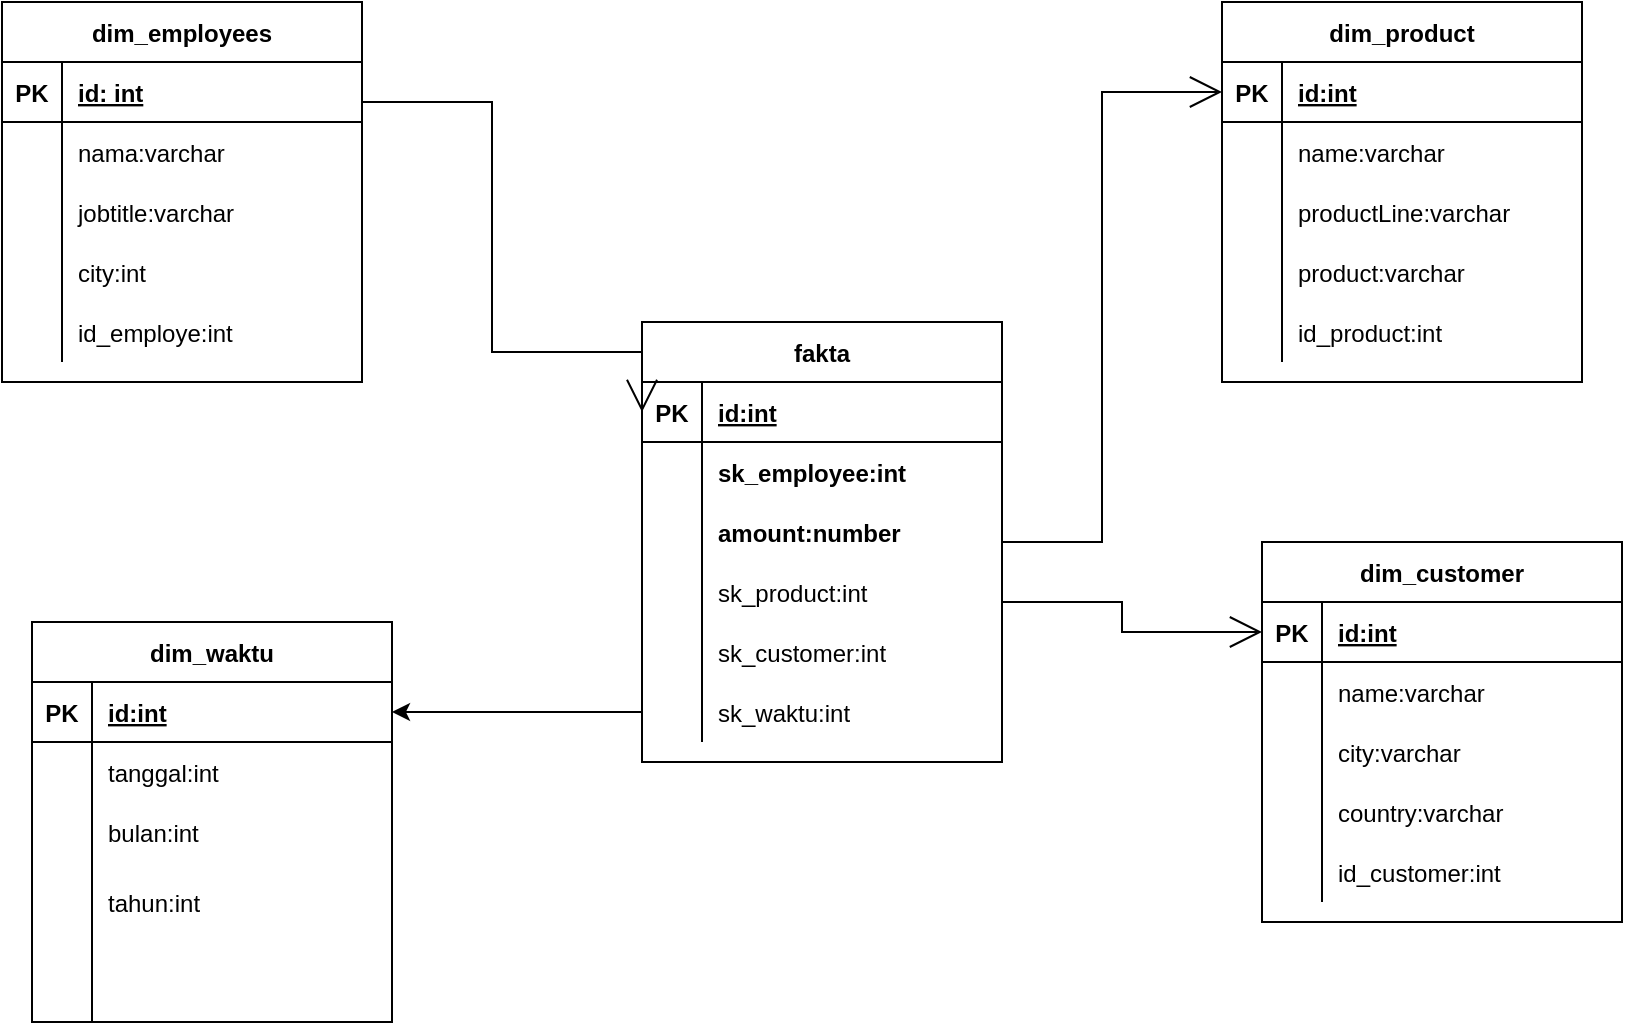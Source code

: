 <mxfile version="15.7.0" type="device"><diagram id="8LS9OObmvB8A-2eDhsFx" name="Page-1"><mxGraphModel dx="185" dy="481" grid="1" gridSize="10" guides="1" tooltips="1" connect="1" arrows="1" fold="1" page="1" pageScale="1" pageWidth="850" pageHeight="1100" math="0" shadow="0"><root><mxCell id="0"/><mxCell id="1" parent="0"/><mxCell id="3e2nkHrKkYXsLZghAW9K-3" value="fakta" style="shape=table;startSize=30;container=1;collapsible=1;childLayout=tableLayout;fixedRows=1;rowLines=0;fontStyle=1;align=center;resizeLast=1;hachureGap=4;pointerEvents=0;" parent="1" vertex="1"><mxGeometry x="330" y="170" width="180" height="220" as="geometry"/></mxCell><mxCell id="3e2nkHrKkYXsLZghAW9K-4" value="" style="shape=partialRectangle;collapsible=0;dropTarget=0;pointerEvents=0;fillColor=none;top=0;left=0;bottom=1;right=0;points=[[0,0.5],[1,0.5]];portConstraint=eastwest;" parent="3e2nkHrKkYXsLZghAW9K-3" vertex="1"><mxGeometry y="30" width="180" height="30" as="geometry"/></mxCell><mxCell id="3e2nkHrKkYXsLZghAW9K-5" value="PK" style="shape=partialRectangle;connectable=0;fillColor=none;top=0;left=0;bottom=0;right=0;fontStyle=1;overflow=hidden;" parent="3e2nkHrKkYXsLZghAW9K-4" vertex="1"><mxGeometry width="30" height="30" as="geometry"><mxRectangle width="30" height="30" as="alternateBounds"/></mxGeometry></mxCell><mxCell id="3e2nkHrKkYXsLZghAW9K-6" value="id:int" style="shape=partialRectangle;connectable=0;fillColor=none;top=0;left=0;bottom=0;right=0;align=left;spacingLeft=6;fontStyle=5;overflow=hidden;" parent="3e2nkHrKkYXsLZghAW9K-4" vertex="1"><mxGeometry x="30" width="150" height="30" as="geometry"><mxRectangle width="150" height="30" as="alternateBounds"/></mxGeometry></mxCell><mxCell id="3e2nkHrKkYXsLZghAW9K-7" value="" style="shape=partialRectangle;collapsible=0;dropTarget=0;pointerEvents=0;fillColor=none;top=0;left=0;bottom=0;right=0;points=[[0,0.5],[1,0.5]];portConstraint=eastwest;" parent="3e2nkHrKkYXsLZghAW9K-3" vertex="1"><mxGeometry y="60" width="180" height="30" as="geometry"/></mxCell><mxCell id="3e2nkHrKkYXsLZghAW9K-8" value="" style="shape=partialRectangle;connectable=0;fillColor=none;top=0;left=0;bottom=0;right=0;editable=1;overflow=hidden;" parent="3e2nkHrKkYXsLZghAW9K-7" vertex="1"><mxGeometry width="30" height="30" as="geometry"><mxRectangle width="30" height="30" as="alternateBounds"/></mxGeometry></mxCell><mxCell id="3e2nkHrKkYXsLZghAW9K-9" value="sk_employee:int" style="shape=partialRectangle;connectable=0;fillColor=none;top=0;left=0;bottom=0;right=0;align=left;spacingLeft=6;overflow=hidden;fontStyle=1" parent="3e2nkHrKkYXsLZghAW9K-7" vertex="1"><mxGeometry x="30" width="150" height="30" as="geometry"><mxRectangle width="150" height="30" as="alternateBounds"/></mxGeometry></mxCell><mxCell id="3e2nkHrKkYXsLZghAW9K-10" value="" style="shape=partialRectangle;collapsible=0;dropTarget=0;pointerEvents=0;fillColor=none;top=0;left=0;bottom=0;right=0;points=[[0,0.5],[1,0.5]];portConstraint=eastwest;" parent="3e2nkHrKkYXsLZghAW9K-3" vertex="1"><mxGeometry y="90" width="180" height="30" as="geometry"/></mxCell><mxCell id="3e2nkHrKkYXsLZghAW9K-11" value="" style="shape=partialRectangle;connectable=0;fillColor=none;top=0;left=0;bottom=0;right=0;editable=1;overflow=hidden;" parent="3e2nkHrKkYXsLZghAW9K-10" vertex="1"><mxGeometry width="30" height="30" as="geometry"><mxRectangle width="30" height="30" as="alternateBounds"/></mxGeometry></mxCell><mxCell id="3e2nkHrKkYXsLZghAW9K-12" value="amount:number" style="shape=partialRectangle;connectable=0;fillColor=none;top=0;left=0;bottom=0;right=0;align=left;spacingLeft=6;overflow=hidden;fontStyle=1" parent="3e2nkHrKkYXsLZghAW9K-10" vertex="1"><mxGeometry x="30" width="150" height="30" as="geometry"><mxRectangle width="150" height="30" as="alternateBounds"/></mxGeometry></mxCell><mxCell id="3e2nkHrKkYXsLZghAW9K-13" value="" style="shape=partialRectangle;collapsible=0;dropTarget=0;pointerEvents=0;fillColor=none;top=0;left=0;bottom=0;right=0;points=[[0,0.5],[1,0.5]];portConstraint=eastwest;" parent="3e2nkHrKkYXsLZghAW9K-3" vertex="1"><mxGeometry y="120" width="180" height="30" as="geometry"/></mxCell><mxCell id="3e2nkHrKkYXsLZghAW9K-14" value="" style="shape=partialRectangle;connectable=0;fillColor=none;top=0;left=0;bottom=0;right=0;editable=1;overflow=hidden;" parent="3e2nkHrKkYXsLZghAW9K-13" vertex="1"><mxGeometry width="30" height="30" as="geometry"><mxRectangle width="30" height="30" as="alternateBounds"/></mxGeometry></mxCell><mxCell id="3e2nkHrKkYXsLZghAW9K-15" value="sk_product:int" style="shape=partialRectangle;connectable=0;fillColor=none;top=0;left=0;bottom=0;right=0;align=left;spacingLeft=6;overflow=hidden;" parent="3e2nkHrKkYXsLZghAW9K-13" vertex="1"><mxGeometry x="30" width="150" height="30" as="geometry"><mxRectangle width="150" height="30" as="alternateBounds"/></mxGeometry></mxCell><mxCell id="3e2nkHrKkYXsLZghAW9K-69" value="" style="shape=partialRectangle;collapsible=0;dropTarget=0;pointerEvents=0;fillColor=none;top=0;left=0;bottom=0;right=0;points=[[0,0.5],[1,0.5]];portConstraint=eastwest;" parent="3e2nkHrKkYXsLZghAW9K-3" vertex="1"><mxGeometry y="150" width="180" height="30" as="geometry"/></mxCell><mxCell id="3e2nkHrKkYXsLZghAW9K-70" value="" style="shape=partialRectangle;connectable=0;fillColor=none;top=0;left=0;bottom=0;right=0;editable=1;overflow=hidden;" parent="3e2nkHrKkYXsLZghAW9K-69" vertex="1"><mxGeometry width="30" height="30" as="geometry"><mxRectangle width="30" height="30" as="alternateBounds"/></mxGeometry></mxCell><mxCell id="3e2nkHrKkYXsLZghAW9K-71" value="sk_customer:int" style="shape=partialRectangle;connectable=0;fillColor=none;top=0;left=0;bottom=0;right=0;align=left;spacingLeft=6;overflow=hidden;" parent="3e2nkHrKkYXsLZghAW9K-69" vertex="1"><mxGeometry x="30" width="150" height="30" as="geometry"><mxRectangle width="150" height="30" as="alternateBounds"/></mxGeometry></mxCell><mxCell id="3hHuyAdhExZBUuytjMP1-20" value="" style="shape=partialRectangle;collapsible=0;dropTarget=0;pointerEvents=0;fillColor=none;top=0;left=0;bottom=0;right=0;points=[[0,0.5],[1,0.5]];portConstraint=eastwest;" parent="3e2nkHrKkYXsLZghAW9K-3" vertex="1"><mxGeometry y="180" width="180" height="30" as="geometry"/></mxCell><mxCell id="3hHuyAdhExZBUuytjMP1-21" value="" style="shape=partialRectangle;connectable=0;fillColor=none;top=0;left=0;bottom=0;right=0;editable=1;overflow=hidden;" parent="3hHuyAdhExZBUuytjMP1-20" vertex="1"><mxGeometry width="30" height="30" as="geometry"><mxRectangle width="30" height="30" as="alternateBounds"/></mxGeometry></mxCell><mxCell id="3hHuyAdhExZBUuytjMP1-22" value="sk_waktu:int" style="shape=partialRectangle;connectable=0;fillColor=none;top=0;left=0;bottom=0;right=0;align=left;spacingLeft=6;overflow=hidden;" parent="3hHuyAdhExZBUuytjMP1-20" vertex="1"><mxGeometry x="30" width="150" height="30" as="geometry"><mxRectangle width="150" height="30" as="alternateBounds"/></mxGeometry></mxCell><mxCell id="3e2nkHrKkYXsLZghAW9K-29" value="dim_employees" style="shape=table;startSize=30;container=1;collapsible=1;childLayout=tableLayout;fixedRows=1;rowLines=0;fontStyle=1;align=center;resizeLast=1;hachureGap=4;pointerEvents=0;" parent="1" vertex="1"><mxGeometry x="10" y="10" width="180" height="190" as="geometry"/></mxCell><mxCell id="3e2nkHrKkYXsLZghAW9K-30" value="" style="shape=partialRectangle;collapsible=0;dropTarget=0;pointerEvents=0;fillColor=none;top=0;left=0;bottom=1;right=0;points=[[0,0.5],[1,0.5]];portConstraint=eastwest;" parent="3e2nkHrKkYXsLZghAW9K-29" vertex="1"><mxGeometry y="30" width="180" height="30" as="geometry"/></mxCell><mxCell id="3e2nkHrKkYXsLZghAW9K-31" value="PK" style="shape=partialRectangle;connectable=0;fillColor=none;top=0;left=0;bottom=0;right=0;fontStyle=1;overflow=hidden;" parent="3e2nkHrKkYXsLZghAW9K-30" vertex="1"><mxGeometry width="30" height="30" as="geometry"><mxRectangle width="30" height="30" as="alternateBounds"/></mxGeometry></mxCell><mxCell id="3e2nkHrKkYXsLZghAW9K-32" value="id: int" style="shape=partialRectangle;connectable=0;fillColor=none;top=0;left=0;bottom=0;right=0;align=left;spacingLeft=6;fontStyle=5;overflow=hidden;" parent="3e2nkHrKkYXsLZghAW9K-30" vertex="1"><mxGeometry x="30" width="150" height="30" as="geometry"><mxRectangle width="150" height="30" as="alternateBounds"/></mxGeometry></mxCell><mxCell id="3e2nkHrKkYXsLZghAW9K-33" value="" style="shape=partialRectangle;collapsible=0;dropTarget=0;pointerEvents=0;fillColor=none;top=0;left=0;bottom=0;right=0;points=[[0,0.5],[1,0.5]];portConstraint=eastwest;" parent="3e2nkHrKkYXsLZghAW9K-29" vertex="1"><mxGeometry y="60" width="180" height="30" as="geometry"/></mxCell><mxCell id="3e2nkHrKkYXsLZghAW9K-34" value="" style="shape=partialRectangle;connectable=0;fillColor=none;top=0;left=0;bottom=0;right=0;editable=1;overflow=hidden;" parent="3e2nkHrKkYXsLZghAW9K-33" vertex="1"><mxGeometry width="30" height="30" as="geometry"><mxRectangle width="30" height="30" as="alternateBounds"/></mxGeometry></mxCell><mxCell id="3e2nkHrKkYXsLZghAW9K-35" value="nama:varchar" style="shape=partialRectangle;connectable=0;fillColor=none;top=0;left=0;bottom=0;right=0;align=left;spacingLeft=6;overflow=hidden;" parent="3e2nkHrKkYXsLZghAW9K-33" vertex="1"><mxGeometry x="30" width="150" height="30" as="geometry"><mxRectangle width="150" height="30" as="alternateBounds"/></mxGeometry></mxCell><mxCell id="3e2nkHrKkYXsLZghAW9K-36" value="" style="shape=partialRectangle;collapsible=0;dropTarget=0;pointerEvents=0;fillColor=none;top=0;left=0;bottom=0;right=0;points=[[0,0.5],[1,0.5]];portConstraint=eastwest;" parent="3e2nkHrKkYXsLZghAW9K-29" vertex="1"><mxGeometry y="90" width="180" height="30" as="geometry"/></mxCell><mxCell id="3e2nkHrKkYXsLZghAW9K-37" value="" style="shape=partialRectangle;connectable=0;fillColor=none;top=0;left=0;bottom=0;right=0;editable=1;overflow=hidden;" parent="3e2nkHrKkYXsLZghAW9K-36" vertex="1"><mxGeometry width="30" height="30" as="geometry"><mxRectangle width="30" height="30" as="alternateBounds"/></mxGeometry></mxCell><mxCell id="3e2nkHrKkYXsLZghAW9K-38" value="jobtitle:varchar" style="shape=partialRectangle;connectable=0;fillColor=none;top=0;left=0;bottom=0;right=0;align=left;spacingLeft=6;overflow=hidden;" parent="3e2nkHrKkYXsLZghAW9K-36" vertex="1"><mxGeometry x="30" width="150" height="30" as="geometry"><mxRectangle width="150" height="30" as="alternateBounds"/></mxGeometry></mxCell><mxCell id="3e2nkHrKkYXsLZghAW9K-39" value="" style="shape=partialRectangle;collapsible=0;dropTarget=0;pointerEvents=0;fillColor=none;top=0;left=0;bottom=0;right=0;points=[[0,0.5],[1,0.5]];portConstraint=eastwest;" parent="3e2nkHrKkYXsLZghAW9K-29" vertex="1"><mxGeometry y="120" width="180" height="30" as="geometry"/></mxCell><mxCell id="3e2nkHrKkYXsLZghAW9K-40" value="" style="shape=partialRectangle;connectable=0;fillColor=none;top=0;left=0;bottom=0;right=0;editable=1;overflow=hidden;" parent="3e2nkHrKkYXsLZghAW9K-39" vertex="1"><mxGeometry width="30" height="30" as="geometry"><mxRectangle width="30" height="30" as="alternateBounds"/></mxGeometry></mxCell><mxCell id="3e2nkHrKkYXsLZghAW9K-41" value="city:int" style="shape=partialRectangle;connectable=0;fillColor=none;top=0;left=0;bottom=0;right=0;align=left;spacingLeft=6;overflow=hidden;" parent="3e2nkHrKkYXsLZghAW9K-39" vertex="1"><mxGeometry x="30" width="150" height="30" as="geometry"><mxRectangle width="150" height="30" as="alternateBounds"/></mxGeometry></mxCell><mxCell id="sTMnGhl-WW1-8OoTTXA7-1" value="" style="shape=partialRectangle;collapsible=0;dropTarget=0;pointerEvents=0;fillColor=none;top=0;left=0;bottom=0;right=0;points=[[0,0.5],[1,0.5]];portConstraint=eastwest;" vertex="1" parent="3e2nkHrKkYXsLZghAW9K-29"><mxGeometry y="150" width="180" height="30" as="geometry"/></mxCell><mxCell id="sTMnGhl-WW1-8OoTTXA7-2" value="" style="shape=partialRectangle;connectable=0;fillColor=none;top=0;left=0;bottom=0;right=0;editable=1;overflow=hidden;" vertex="1" parent="sTMnGhl-WW1-8OoTTXA7-1"><mxGeometry width="30" height="30" as="geometry"><mxRectangle width="30" height="30" as="alternateBounds"/></mxGeometry></mxCell><mxCell id="sTMnGhl-WW1-8OoTTXA7-3" value="id_employe:int" style="shape=partialRectangle;connectable=0;fillColor=none;top=0;left=0;bottom=0;right=0;align=left;spacingLeft=6;overflow=hidden;" vertex="1" parent="sTMnGhl-WW1-8OoTTXA7-1"><mxGeometry x="30" width="150" height="30" as="geometry"><mxRectangle width="150" height="30" as="alternateBounds"/></mxGeometry></mxCell><mxCell id="3e2nkHrKkYXsLZghAW9K-42" style="edgeStyle=orthogonalEdgeStyle;rounded=0;orthogonalLoop=1;jettySize=auto;html=1;exitX=1;exitY=0.5;exitDx=0;exitDy=0;entryX=0;entryY=0.5;entryDx=0;entryDy=0;endArrow=open;startSize=14;endSize=14;sourcePerimeterSpacing=8;targetPerimeterSpacing=8;" parent="1" source="3e2nkHrKkYXsLZghAW9K-33" target="3e2nkHrKkYXsLZghAW9K-4" edge="1"><mxGeometry relative="1" as="geometry"><Array as="points"><mxPoint x="190" y="60"/><mxPoint x="255" y="60"/><mxPoint x="255" y="185"/></Array></mxGeometry></mxCell><mxCell id="3e2nkHrKkYXsLZghAW9K-43" value="dim_product" style="shape=table;startSize=30;container=1;collapsible=1;childLayout=tableLayout;fixedRows=1;rowLines=0;fontStyle=1;align=center;resizeLast=1;hachureGap=4;pointerEvents=0;" parent="1" vertex="1"><mxGeometry x="620" y="10" width="180" height="190" as="geometry"/></mxCell><mxCell id="3e2nkHrKkYXsLZghAW9K-44" value="" style="shape=partialRectangle;collapsible=0;dropTarget=0;pointerEvents=0;fillColor=none;top=0;left=0;bottom=1;right=0;points=[[0,0.5],[1,0.5]];portConstraint=eastwest;" parent="3e2nkHrKkYXsLZghAW9K-43" vertex="1"><mxGeometry y="30" width="180" height="30" as="geometry"/></mxCell><mxCell id="3e2nkHrKkYXsLZghAW9K-45" value="PK" style="shape=partialRectangle;connectable=0;fillColor=none;top=0;left=0;bottom=0;right=0;fontStyle=1;overflow=hidden;" parent="3e2nkHrKkYXsLZghAW9K-44" vertex="1"><mxGeometry width="30" height="30" as="geometry"><mxRectangle width="30" height="30" as="alternateBounds"/></mxGeometry></mxCell><mxCell id="3e2nkHrKkYXsLZghAW9K-46" value="id:int" style="shape=partialRectangle;connectable=0;fillColor=none;top=0;left=0;bottom=0;right=0;align=left;spacingLeft=6;fontStyle=5;overflow=hidden;" parent="3e2nkHrKkYXsLZghAW9K-44" vertex="1"><mxGeometry x="30" width="150" height="30" as="geometry"><mxRectangle width="150" height="30" as="alternateBounds"/></mxGeometry></mxCell><mxCell id="3e2nkHrKkYXsLZghAW9K-47" value="" style="shape=partialRectangle;collapsible=0;dropTarget=0;pointerEvents=0;fillColor=none;top=0;left=0;bottom=0;right=0;points=[[0,0.5],[1,0.5]];portConstraint=eastwest;" parent="3e2nkHrKkYXsLZghAW9K-43" vertex="1"><mxGeometry y="60" width="180" height="30" as="geometry"/></mxCell><mxCell id="3e2nkHrKkYXsLZghAW9K-48" value="" style="shape=partialRectangle;connectable=0;fillColor=none;top=0;left=0;bottom=0;right=0;editable=1;overflow=hidden;" parent="3e2nkHrKkYXsLZghAW9K-47" vertex="1"><mxGeometry width="30" height="30" as="geometry"><mxRectangle width="30" height="30" as="alternateBounds"/></mxGeometry></mxCell><mxCell id="3e2nkHrKkYXsLZghAW9K-49" value="name:varchar" style="shape=partialRectangle;connectable=0;fillColor=none;top=0;left=0;bottom=0;right=0;align=left;spacingLeft=6;overflow=hidden;" parent="3e2nkHrKkYXsLZghAW9K-47" vertex="1"><mxGeometry x="30" width="150" height="30" as="geometry"><mxRectangle width="150" height="30" as="alternateBounds"/></mxGeometry></mxCell><mxCell id="3e2nkHrKkYXsLZghAW9K-50" value="" style="shape=partialRectangle;collapsible=0;dropTarget=0;pointerEvents=0;fillColor=none;top=0;left=0;bottom=0;right=0;points=[[0,0.5],[1,0.5]];portConstraint=eastwest;" parent="3e2nkHrKkYXsLZghAW9K-43" vertex="1"><mxGeometry y="90" width="180" height="30" as="geometry"/></mxCell><mxCell id="3e2nkHrKkYXsLZghAW9K-51" value="" style="shape=partialRectangle;connectable=0;fillColor=none;top=0;left=0;bottom=0;right=0;editable=1;overflow=hidden;" parent="3e2nkHrKkYXsLZghAW9K-50" vertex="1"><mxGeometry width="30" height="30" as="geometry"><mxRectangle width="30" height="30" as="alternateBounds"/></mxGeometry></mxCell><mxCell id="3e2nkHrKkYXsLZghAW9K-52" value="productLine:varchar" style="shape=partialRectangle;connectable=0;fillColor=none;top=0;left=0;bottom=0;right=0;align=left;spacingLeft=6;overflow=hidden;" parent="3e2nkHrKkYXsLZghAW9K-50" vertex="1"><mxGeometry x="30" width="150" height="30" as="geometry"><mxRectangle width="150" height="30" as="alternateBounds"/></mxGeometry></mxCell><mxCell id="3e2nkHrKkYXsLZghAW9K-53" value="" style="shape=partialRectangle;collapsible=0;dropTarget=0;pointerEvents=0;fillColor=none;top=0;left=0;bottom=0;right=0;points=[[0,0.5],[1,0.5]];portConstraint=eastwest;" parent="3e2nkHrKkYXsLZghAW9K-43" vertex="1"><mxGeometry y="120" width="180" height="30" as="geometry"/></mxCell><mxCell id="3e2nkHrKkYXsLZghAW9K-54" value="" style="shape=partialRectangle;connectable=0;fillColor=none;top=0;left=0;bottom=0;right=0;editable=1;overflow=hidden;" parent="3e2nkHrKkYXsLZghAW9K-53" vertex="1"><mxGeometry width="30" height="30" as="geometry"><mxRectangle width="30" height="30" as="alternateBounds"/></mxGeometry></mxCell><mxCell id="3e2nkHrKkYXsLZghAW9K-55" value="product:varchar" style="shape=partialRectangle;connectable=0;fillColor=none;top=0;left=0;bottom=0;right=0;align=left;spacingLeft=6;overflow=hidden;" parent="3e2nkHrKkYXsLZghAW9K-53" vertex="1"><mxGeometry x="30" width="150" height="30" as="geometry"><mxRectangle width="150" height="30" as="alternateBounds"/></mxGeometry></mxCell><mxCell id="3hHuyAdhExZBUuytjMP1-14" value="" style="shape=partialRectangle;collapsible=0;dropTarget=0;pointerEvents=0;fillColor=none;top=0;left=0;bottom=0;right=0;points=[[0,0.5],[1,0.5]];portConstraint=eastwest;" parent="3e2nkHrKkYXsLZghAW9K-43" vertex="1"><mxGeometry y="150" width="180" height="30" as="geometry"/></mxCell><mxCell id="3hHuyAdhExZBUuytjMP1-15" value="" style="shape=partialRectangle;connectable=0;fillColor=none;top=0;left=0;bottom=0;right=0;editable=1;overflow=hidden;" parent="3hHuyAdhExZBUuytjMP1-14" vertex="1"><mxGeometry width="30" height="30" as="geometry"><mxRectangle width="30" height="30" as="alternateBounds"/></mxGeometry></mxCell><mxCell id="3hHuyAdhExZBUuytjMP1-16" value="id_product:int" style="shape=partialRectangle;connectable=0;fillColor=none;top=0;left=0;bottom=0;right=0;align=left;spacingLeft=6;overflow=hidden;" parent="3hHuyAdhExZBUuytjMP1-14" vertex="1"><mxGeometry x="30" width="150" height="30" as="geometry"><mxRectangle width="150" height="30" as="alternateBounds"/></mxGeometry></mxCell><mxCell id="3e2nkHrKkYXsLZghAW9K-56" value="dim_customer" style="shape=table;startSize=30;container=1;collapsible=1;childLayout=tableLayout;fixedRows=1;rowLines=0;fontStyle=1;align=center;resizeLast=1;hachureGap=4;pointerEvents=0;" parent="1" vertex="1"><mxGeometry x="640" y="280" width="180" height="190" as="geometry"/></mxCell><mxCell id="3e2nkHrKkYXsLZghAW9K-57" value="" style="shape=partialRectangle;collapsible=0;dropTarget=0;pointerEvents=0;fillColor=none;top=0;left=0;bottom=1;right=0;points=[[0,0.5],[1,0.5]];portConstraint=eastwest;" parent="3e2nkHrKkYXsLZghAW9K-56" vertex="1"><mxGeometry y="30" width="180" height="30" as="geometry"/></mxCell><mxCell id="3e2nkHrKkYXsLZghAW9K-58" value="PK" style="shape=partialRectangle;connectable=0;fillColor=none;top=0;left=0;bottom=0;right=0;fontStyle=1;overflow=hidden;" parent="3e2nkHrKkYXsLZghAW9K-57" vertex="1"><mxGeometry width="30" height="30" as="geometry"><mxRectangle width="30" height="30" as="alternateBounds"/></mxGeometry></mxCell><mxCell id="3e2nkHrKkYXsLZghAW9K-59" value="id:int" style="shape=partialRectangle;connectable=0;fillColor=none;top=0;left=0;bottom=0;right=0;align=left;spacingLeft=6;fontStyle=5;overflow=hidden;" parent="3e2nkHrKkYXsLZghAW9K-57" vertex="1"><mxGeometry x="30" width="150" height="30" as="geometry"><mxRectangle width="150" height="30" as="alternateBounds"/></mxGeometry></mxCell><mxCell id="3e2nkHrKkYXsLZghAW9K-60" value="" style="shape=partialRectangle;collapsible=0;dropTarget=0;pointerEvents=0;fillColor=none;top=0;left=0;bottom=0;right=0;points=[[0,0.5],[1,0.5]];portConstraint=eastwest;" parent="3e2nkHrKkYXsLZghAW9K-56" vertex="1"><mxGeometry y="60" width="180" height="30" as="geometry"/></mxCell><mxCell id="3e2nkHrKkYXsLZghAW9K-61" value="" style="shape=partialRectangle;connectable=0;fillColor=none;top=0;left=0;bottom=0;right=0;editable=1;overflow=hidden;" parent="3e2nkHrKkYXsLZghAW9K-60" vertex="1"><mxGeometry width="30" height="30" as="geometry"><mxRectangle width="30" height="30" as="alternateBounds"/></mxGeometry></mxCell><mxCell id="3e2nkHrKkYXsLZghAW9K-62" value="name:varchar" style="shape=partialRectangle;connectable=0;fillColor=none;top=0;left=0;bottom=0;right=0;align=left;spacingLeft=6;overflow=hidden;" parent="3e2nkHrKkYXsLZghAW9K-60" vertex="1"><mxGeometry x="30" width="150" height="30" as="geometry"><mxRectangle width="150" height="30" as="alternateBounds"/></mxGeometry></mxCell><mxCell id="3e2nkHrKkYXsLZghAW9K-63" value="" style="shape=partialRectangle;collapsible=0;dropTarget=0;pointerEvents=0;fillColor=none;top=0;left=0;bottom=0;right=0;points=[[0,0.5],[1,0.5]];portConstraint=eastwest;" parent="3e2nkHrKkYXsLZghAW9K-56" vertex="1"><mxGeometry y="90" width="180" height="30" as="geometry"/></mxCell><mxCell id="3e2nkHrKkYXsLZghAW9K-64" value="" style="shape=partialRectangle;connectable=0;fillColor=none;top=0;left=0;bottom=0;right=0;editable=1;overflow=hidden;" parent="3e2nkHrKkYXsLZghAW9K-63" vertex="1"><mxGeometry width="30" height="30" as="geometry"><mxRectangle width="30" height="30" as="alternateBounds"/></mxGeometry></mxCell><mxCell id="3e2nkHrKkYXsLZghAW9K-65" value="city:varchar" style="shape=partialRectangle;connectable=0;fillColor=none;top=0;left=0;bottom=0;right=0;align=left;spacingLeft=6;overflow=hidden;" parent="3e2nkHrKkYXsLZghAW9K-63" vertex="1"><mxGeometry x="30" width="150" height="30" as="geometry"><mxRectangle width="150" height="30" as="alternateBounds"/></mxGeometry></mxCell><mxCell id="3e2nkHrKkYXsLZghAW9K-66" value="" style="shape=partialRectangle;collapsible=0;dropTarget=0;pointerEvents=0;fillColor=none;top=0;left=0;bottom=0;right=0;points=[[0,0.5],[1,0.5]];portConstraint=eastwest;" parent="3e2nkHrKkYXsLZghAW9K-56" vertex="1"><mxGeometry y="120" width="180" height="30" as="geometry"/></mxCell><mxCell id="3e2nkHrKkYXsLZghAW9K-67" value="" style="shape=partialRectangle;connectable=0;fillColor=none;top=0;left=0;bottom=0;right=0;editable=1;overflow=hidden;" parent="3e2nkHrKkYXsLZghAW9K-66" vertex="1"><mxGeometry width="30" height="30" as="geometry"><mxRectangle width="30" height="30" as="alternateBounds"/></mxGeometry></mxCell><mxCell id="3e2nkHrKkYXsLZghAW9K-68" value="country:varchar" style="shape=partialRectangle;connectable=0;fillColor=none;top=0;left=0;bottom=0;right=0;align=left;spacingLeft=6;overflow=hidden;" parent="3e2nkHrKkYXsLZghAW9K-66" vertex="1"><mxGeometry x="30" width="150" height="30" as="geometry"><mxRectangle width="150" height="30" as="alternateBounds"/></mxGeometry></mxCell><mxCell id="3hHuyAdhExZBUuytjMP1-17" value="" style="shape=partialRectangle;collapsible=0;dropTarget=0;pointerEvents=0;fillColor=none;top=0;left=0;bottom=0;right=0;points=[[0,0.5],[1,0.5]];portConstraint=eastwest;" parent="3e2nkHrKkYXsLZghAW9K-56" vertex="1"><mxGeometry y="150" width="180" height="30" as="geometry"/></mxCell><mxCell id="3hHuyAdhExZBUuytjMP1-18" value="" style="shape=partialRectangle;connectable=0;fillColor=none;top=0;left=0;bottom=0;right=0;editable=1;overflow=hidden;" parent="3hHuyAdhExZBUuytjMP1-17" vertex="1"><mxGeometry width="30" height="30" as="geometry"><mxRectangle width="30" height="30" as="alternateBounds"/></mxGeometry></mxCell><mxCell id="3hHuyAdhExZBUuytjMP1-19" value="id_customer:int" style="shape=partialRectangle;connectable=0;fillColor=none;top=0;left=0;bottom=0;right=0;align=left;spacingLeft=6;overflow=hidden;" parent="3hHuyAdhExZBUuytjMP1-17" vertex="1"><mxGeometry x="30" width="150" height="30" as="geometry"><mxRectangle width="150" height="30" as="alternateBounds"/></mxGeometry></mxCell><mxCell id="3e2nkHrKkYXsLZghAW9K-75" style="edgeStyle=orthogonalEdgeStyle;rounded=0;orthogonalLoop=1;jettySize=auto;html=1;exitX=1;exitY=0.5;exitDx=0;exitDy=0;entryX=0;entryY=0.5;entryDx=0;entryDy=0;endArrow=open;startSize=14;endSize=14;sourcePerimeterSpacing=8;targetPerimeterSpacing=8;" parent="1" source="3e2nkHrKkYXsLZghAW9K-10" target="3e2nkHrKkYXsLZghAW9K-44" edge="1"><mxGeometry relative="1" as="geometry"><Array as="points"><mxPoint x="510" y="280"/><mxPoint x="560" y="280"/><mxPoint x="560" y="55"/></Array></mxGeometry></mxCell><mxCell id="3e2nkHrKkYXsLZghAW9K-77" style="edgeStyle=orthogonalEdgeStyle;rounded=0;orthogonalLoop=1;jettySize=auto;html=1;exitX=1;exitY=0.5;exitDx=0;exitDy=0;entryX=0;entryY=0.5;entryDx=0;entryDy=0;endArrow=open;startSize=14;endSize=14;sourcePerimeterSpacing=8;targetPerimeterSpacing=8;" parent="1" source="3e2nkHrKkYXsLZghAW9K-13" target="3e2nkHrKkYXsLZghAW9K-57" edge="1"><mxGeometry relative="1" as="geometry"><Array as="points"><mxPoint x="510" y="310"/><mxPoint x="570" y="310"/><mxPoint x="570" y="325"/></Array></mxGeometry></mxCell><mxCell id="3e2nkHrKkYXsLZghAW9K-78" value="dim_waktu" style="shape=table;startSize=30;container=1;collapsible=1;childLayout=tableLayout;fixedRows=1;rowLines=0;fontStyle=1;align=center;resizeLast=1;hachureGap=4;pointerEvents=0;" parent="1" vertex="1"><mxGeometry x="25" y="320" width="180" height="200" as="geometry"/></mxCell><mxCell id="3e2nkHrKkYXsLZghAW9K-79" value="" style="shape=partialRectangle;collapsible=0;dropTarget=0;pointerEvents=0;fillColor=none;top=0;left=0;bottom=1;right=0;points=[[0,0.5],[1,0.5]];portConstraint=eastwest;" parent="3e2nkHrKkYXsLZghAW9K-78" vertex="1"><mxGeometry y="30" width="180" height="30" as="geometry"/></mxCell><mxCell id="3e2nkHrKkYXsLZghAW9K-80" value="PK" style="shape=partialRectangle;connectable=0;fillColor=none;top=0;left=0;bottom=0;right=0;fontStyle=1;overflow=hidden;" parent="3e2nkHrKkYXsLZghAW9K-79" vertex="1"><mxGeometry width="30" height="30" as="geometry"><mxRectangle width="30" height="30" as="alternateBounds"/></mxGeometry></mxCell><mxCell id="3e2nkHrKkYXsLZghAW9K-81" value="id:int" style="shape=partialRectangle;connectable=0;fillColor=none;top=0;left=0;bottom=0;right=0;align=left;spacingLeft=6;fontStyle=5;overflow=hidden;" parent="3e2nkHrKkYXsLZghAW9K-79" vertex="1"><mxGeometry x="30" width="150" height="30" as="geometry"><mxRectangle width="150" height="30" as="alternateBounds"/></mxGeometry></mxCell><mxCell id="3e2nkHrKkYXsLZghAW9K-82" value="" style="shape=partialRectangle;collapsible=0;dropTarget=0;pointerEvents=0;fillColor=none;top=0;left=0;bottom=0;right=0;points=[[0,0.5],[1,0.5]];portConstraint=eastwest;" parent="3e2nkHrKkYXsLZghAW9K-78" vertex="1"><mxGeometry y="60" width="180" height="30" as="geometry"/></mxCell><mxCell id="3e2nkHrKkYXsLZghAW9K-83" value="" style="shape=partialRectangle;connectable=0;fillColor=none;top=0;left=0;bottom=0;right=0;editable=1;overflow=hidden;" parent="3e2nkHrKkYXsLZghAW9K-82" vertex="1"><mxGeometry width="30" height="30" as="geometry"><mxRectangle width="30" height="30" as="alternateBounds"/></mxGeometry></mxCell><mxCell id="3e2nkHrKkYXsLZghAW9K-84" value="tanggal:int" style="shape=partialRectangle;connectable=0;fillColor=none;top=0;left=0;bottom=0;right=0;align=left;spacingLeft=6;overflow=hidden;" parent="3e2nkHrKkYXsLZghAW9K-82" vertex="1"><mxGeometry x="30" width="150" height="30" as="geometry"><mxRectangle width="150" height="30" as="alternateBounds"/></mxGeometry></mxCell><mxCell id="3e2nkHrKkYXsLZghAW9K-85" value="" style="shape=partialRectangle;collapsible=0;dropTarget=0;pointerEvents=0;fillColor=none;top=0;left=0;bottom=0;right=0;points=[[0,0.5],[1,0.5]];portConstraint=eastwest;" parent="3e2nkHrKkYXsLZghAW9K-78" vertex="1"><mxGeometry y="90" width="180" height="30" as="geometry"/></mxCell><mxCell id="3e2nkHrKkYXsLZghAW9K-86" value="" style="shape=partialRectangle;connectable=0;fillColor=none;top=0;left=0;bottom=0;right=0;editable=1;overflow=hidden;" parent="3e2nkHrKkYXsLZghAW9K-85" vertex="1"><mxGeometry width="30" height="30" as="geometry"><mxRectangle width="30" height="30" as="alternateBounds"/></mxGeometry></mxCell><mxCell id="3e2nkHrKkYXsLZghAW9K-87" value="bulan:int" style="shape=partialRectangle;connectable=0;fillColor=none;top=0;left=0;bottom=0;right=0;align=left;spacingLeft=6;overflow=hidden;" parent="3e2nkHrKkYXsLZghAW9K-85" vertex="1"><mxGeometry x="30" width="150" height="30" as="geometry"><mxRectangle width="150" height="30" as="alternateBounds"/></mxGeometry></mxCell><mxCell id="3e2nkHrKkYXsLZghAW9K-88" value="" style="shape=partialRectangle;collapsible=0;dropTarget=0;pointerEvents=0;fillColor=none;top=0;left=0;bottom=0;right=0;points=[[0,0.5],[1,0.5]];portConstraint=eastwest;" parent="3e2nkHrKkYXsLZghAW9K-78" vertex="1"><mxGeometry y="120" width="180" height="40" as="geometry"/></mxCell><mxCell id="3e2nkHrKkYXsLZghAW9K-89" value="" style="shape=partialRectangle;connectable=0;fillColor=none;top=0;left=0;bottom=0;right=0;editable=1;overflow=hidden;" parent="3e2nkHrKkYXsLZghAW9K-88" vertex="1"><mxGeometry width="30" height="40" as="geometry"><mxRectangle width="30" height="40" as="alternateBounds"/></mxGeometry></mxCell><mxCell id="3e2nkHrKkYXsLZghAW9K-90" value="tahun:int" style="shape=partialRectangle;connectable=0;fillColor=none;top=0;left=0;bottom=0;right=0;align=left;spacingLeft=6;overflow=hidden;" parent="3e2nkHrKkYXsLZghAW9K-88" vertex="1"><mxGeometry x="30" width="150" height="40" as="geometry"><mxRectangle width="150" height="40" as="alternateBounds"/></mxGeometry></mxCell><mxCell id="NM62K-VMMP1j3KD0MppW-1" value="" style="shape=partialRectangle;collapsible=0;dropTarget=0;pointerEvents=0;fillColor=none;top=0;left=0;bottom=0;right=0;points=[[0,0.5],[1,0.5]];portConstraint=eastwest;" parent="3e2nkHrKkYXsLZghAW9K-78" vertex="1"><mxGeometry y="160" width="180" height="40" as="geometry"/></mxCell><mxCell id="NM62K-VMMP1j3KD0MppW-2" value="" style="shape=partialRectangle;connectable=0;fillColor=none;top=0;left=0;bottom=0;right=0;editable=1;overflow=hidden;" parent="NM62K-VMMP1j3KD0MppW-1" vertex="1"><mxGeometry width="30" height="40" as="geometry"><mxRectangle width="30" height="40" as="alternateBounds"/></mxGeometry></mxCell><mxCell id="NM62K-VMMP1j3KD0MppW-3" value="" style="shape=partialRectangle;connectable=0;fillColor=none;top=0;left=0;bottom=0;right=0;align=left;spacingLeft=6;overflow=hidden;" parent="NM62K-VMMP1j3KD0MppW-1" vertex="1"><mxGeometry x="30" width="150" height="40" as="geometry"><mxRectangle width="150" height="40" as="alternateBounds"/></mxGeometry></mxCell><mxCell id="3hHuyAdhExZBUuytjMP1-23" style="edgeStyle=orthogonalEdgeStyle;rounded=0;orthogonalLoop=1;jettySize=auto;html=1;exitX=0;exitY=0.5;exitDx=0;exitDy=0;entryX=1;entryY=0.5;entryDx=0;entryDy=0;" parent="1" source="3hHuyAdhExZBUuytjMP1-20" target="3e2nkHrKkYXsLZghAW9K-79" edge="1"><mxGeometry relative="1" as="geometry"/></mxCell></root></mxGraphModel></diagram></mxfile>